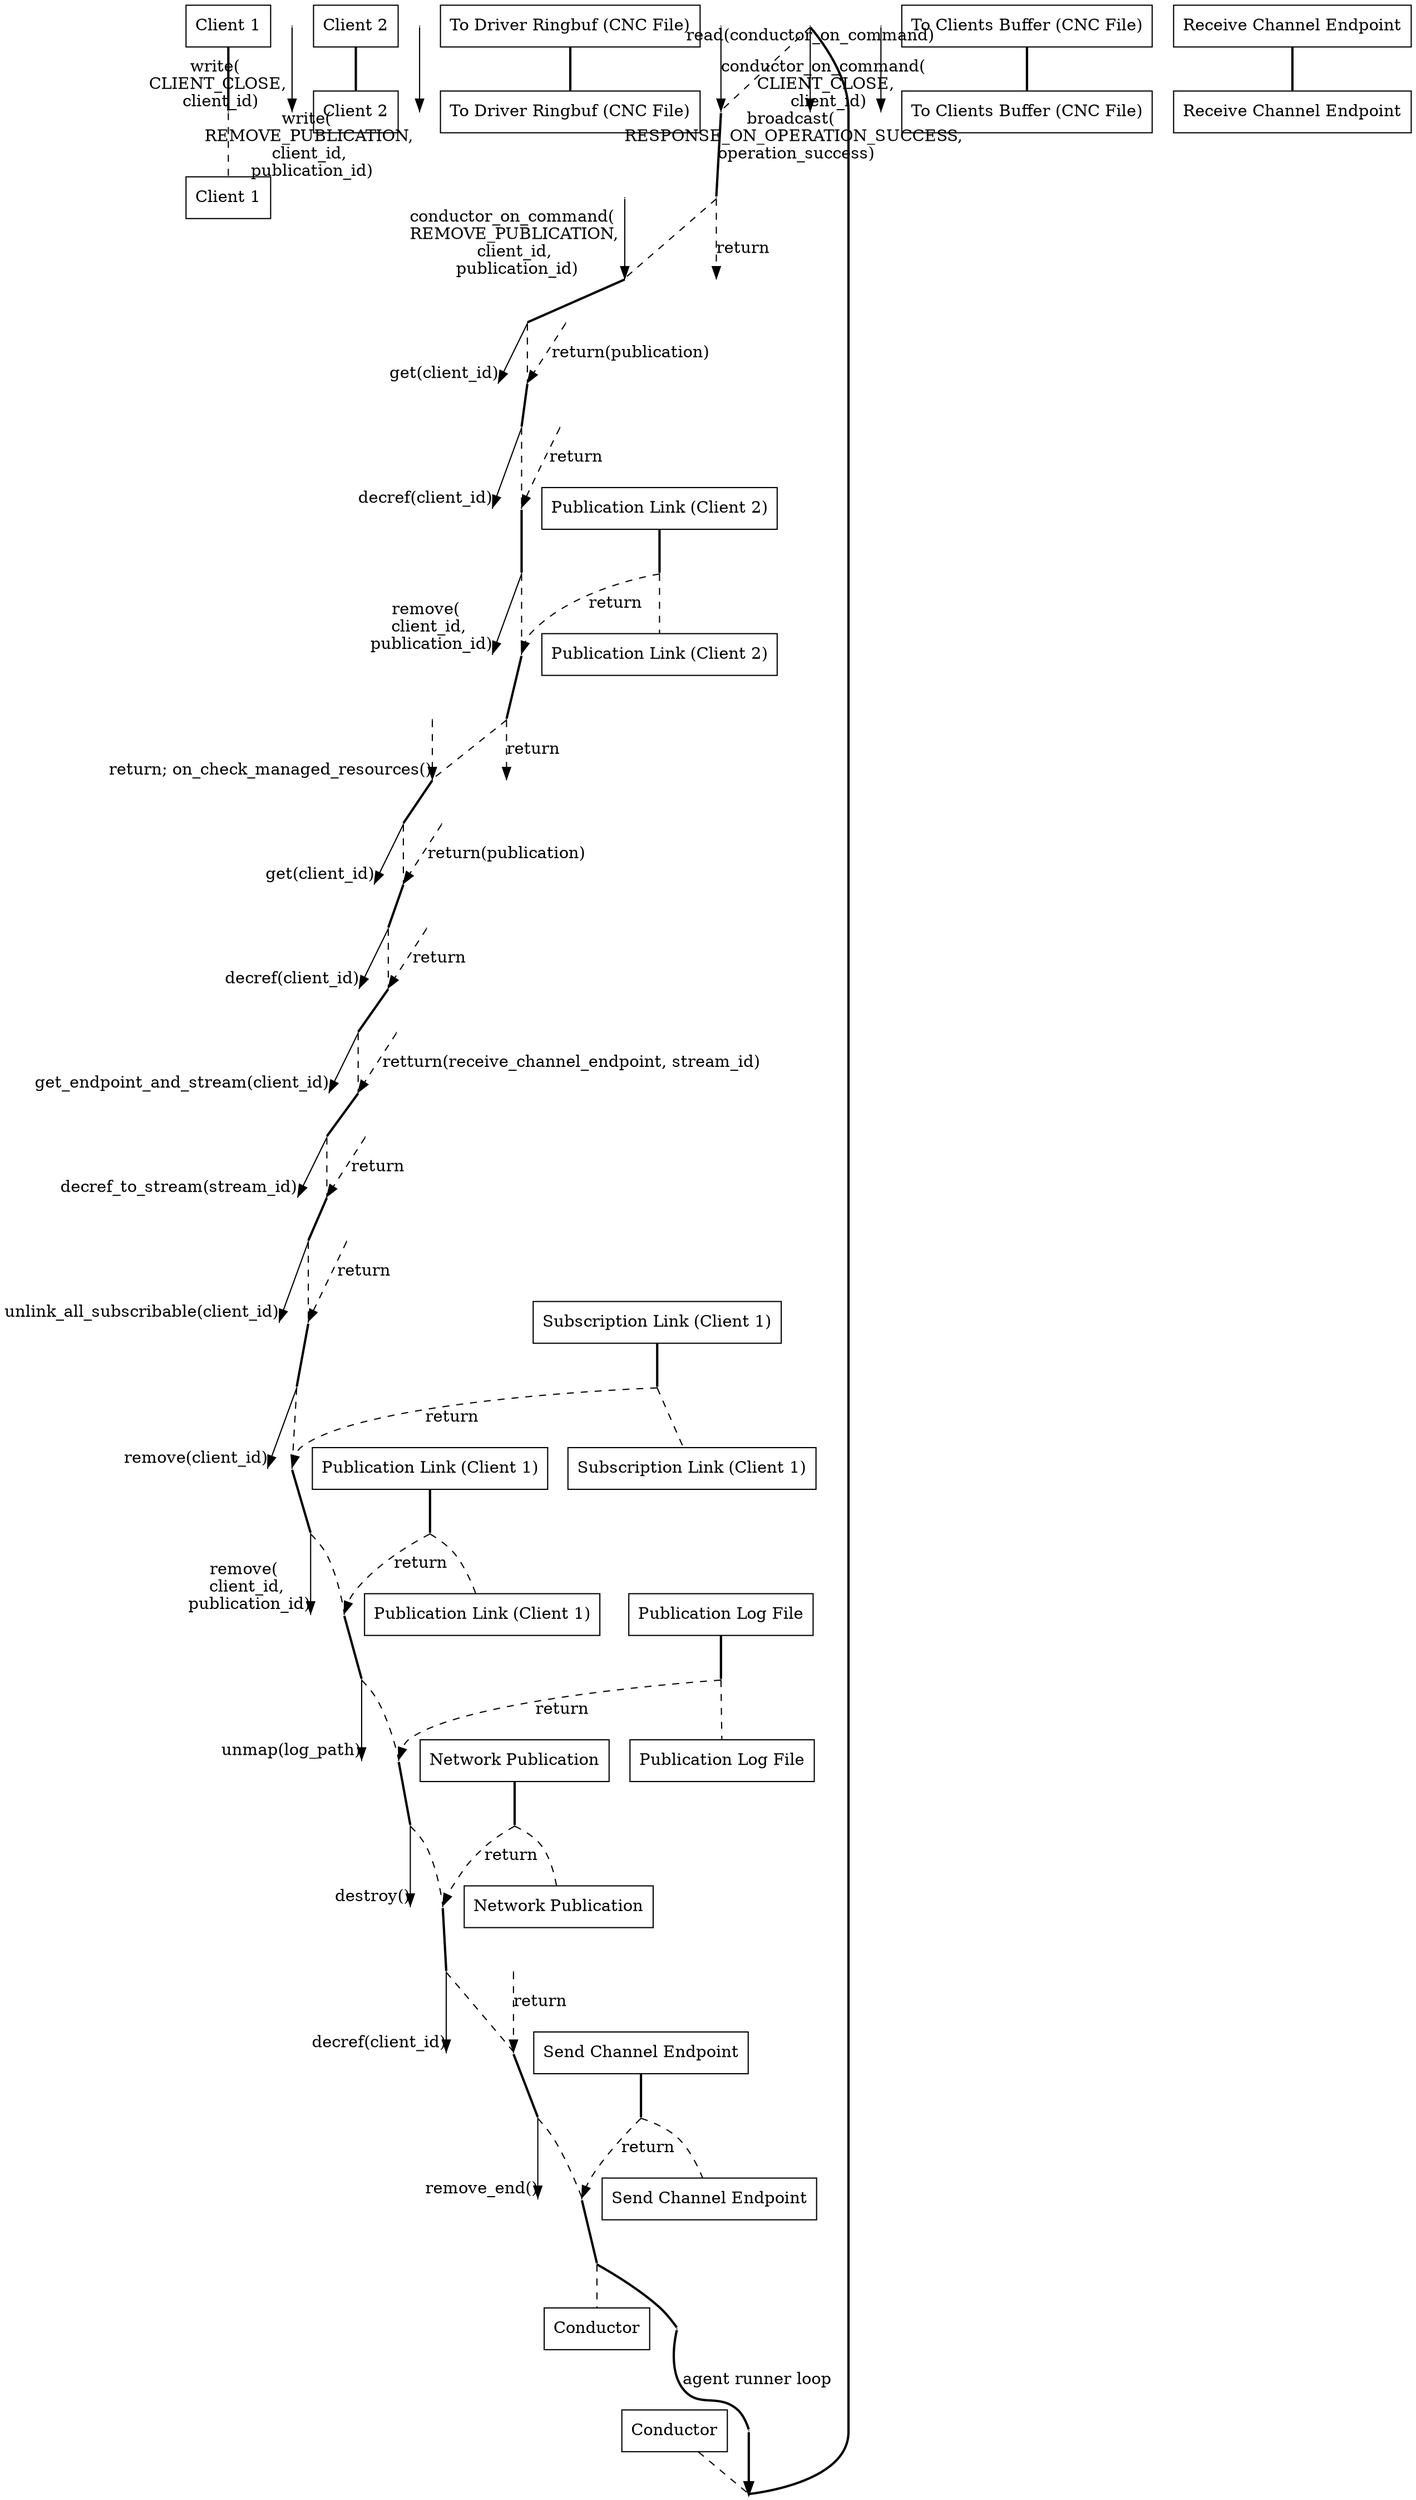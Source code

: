 // aeron_client_delete

digraph remove_publication_sequence_diagram {
  client1__head [ label="Client 1" pos="0,0!" shape="record" ];
  client1__write_close [ pos="0,-1!" shape="point" width="0" ]
  client1__destroy [ pos="0,-2!" shape="point" width="0" ]
  client1__foot [ label="Client 1" pos="0,-39!" shape="record" ];
  client2__head [ label="Client 2" pos="3,0!" shape="record" ];
  client2__write_remove [ pos="3,-2!" shape="point" width="0" ]
  client2__foot [ label="Client 2" pos="3,-39!" shape="record" ];
  to_driver_ringbuf__head [ label="To Driver Ringbuf (CNC File)" pos="6,0!" shape="record" ];
  on_driver_ringbuf__write_close [ pos="6,-1!" shape="point" width="0" ]
  on_driver_ringbuf__write_remove [ pos="6,-2!" shape="point" width="0" ]
  to_driver_ringbuf__read [ pos="6,-3!" shape="point" width="0" ]
  to_driver_ringbuf__on_cmd_close [ pos="6,-4!" shape="point" width="0" ]
  to_driver_ringbuf__ret_on_cmd_close [ pos="6,-5!" shape="point" width="0" ]
  to_driver_ringbuf__on_cmd_remove [ pos="6,-6!" shape="point" width="0" ]
  to_driver_ringbuf__ret_on_cmd_remove [ pos="6,-14!" shape="point" width="0" ]
  to_driver_ringbuf__ret_read [ pos="6,-15!" shape="point" width="0" ]
  to_driver_ringbuf__foot [ label="To Driver Ringbuf (CNC File)" pos="6,-39!" shape="record" ];
  conductor__head [ label="Conductor" pos="9,0!" shape="record" ];
  conductor__loop_begin [ pos="9,-1!" shape="point" width="0" ];
  conductor__ret_loop_begin [ pos="9.5,-1!" shape="point" width="0" ];
  conductor__read [ pos="9,-3!" shape="point" width="0" ]
  conductor__on_cmd_close [ pos="9,-4!" shape="point" width="0" ]
  conductor__ret_on_cmd_close [ pos="9,-5!" shape="point" width="0" ]
  conductor__on_cmd_remove [ pos="9,-6!" shape="point" width="0" ]
  conductor__get2 [ pos="9,-7!" shape="point" width="0" ]
  conductor__ret_get2 [ pos="9,-8!" shape="point" width="0" ]
  conductor__decref2 [ pos="9,-9!" shape="point" width="0" ]
  conductor__ret_decref2 [ pos="9,-10!" shape="point" width="0" ]
  conductor__remove_pl2 [ pos="9,-11!" shape="point" width="0" ]
  conductor__ret_remove_pl2 [ pos="9,-12!" shape="point" width="0" ]
  conductor__broadcast [ pos="9,-13!" shape="point" width="0" ]
  conductor__ret_on_cmd_remove [ pos="9,-14!" shape="point" width="0" ];
  conductor__ret_read [ pos="9,-15!" shape="point" width="0" ];
  conductor__get1 [ pos="9,-16!" shape="point" width="0" ]
  conductor__ret_get1 [ pos="9,-17!" shape="point" width="0" ]
  conductor__decref1 [ pos="9,-18!" shape="point" width="0" ]
  conductor__ret_decref1 [ pos="9,-19!" shape="point" width="0" ]
  conductor__get_end [ pos="9,-20!" shape="point" width="0" ]
  conductor__ret_get_end [ pos="9,-21!" shape="point" width="0" ]
  conductor__stream_decref [ pos="9,-22!" shape="point" width="0" ]
  conductor__ret_stream_decref [ pos="9,-23!" shape="point" width="0" ]
  conductor__unlink [ pos="9,-24!" shape="point" width="0" ]
  conductor__ret_unlink [ pos="9,-25!" shape="point" width="0" ]
  conductor__remove_sl [ pos="9,-26!" shape="point" width="0" ]
  conductor__ret_remove_sl [ pos="9,-27!" shape="point" width="0" ]
  conductor__remove_pl1 [ pos="9,-28!" shape="point" width="0" ]
  conductor__ret_remove_pl1 [ pos="9,-29!" shape="point" width="0" ]
  conductor__unmap [ pos="9,-30!" shape="point" width="0" ]
  conductor__ret_unmap [ pos="9,-31!" shape="point" width="0" ]
  conductor__destroy [ pos="9,-32!" shape="point" width="0" ]
  conductor__ret_destroy [ pos="9,-33!" shape="point" width="0" ]
  conductor__decref_end [ pos="9,-34!" shape="point" width="0" ]
  conductor__ret_decref_end [ pos="9,-35!" shape="point" width="0" ]
  conductor__remove_end [ pos="9,-36!" shape="point" width="0" ]
  conductor__ret_remove_end [ pos="9,-37!" shape="point" width="0" ]
  conductor__loop_end [ pos="9,-38!" shape="point" width="0" ];
  conductor__ret_loop_end [ pos="9.5,-38!" shape="point" width="0" ];
  conductor__foot [ label="Conductor" pos="9,-39!" shape="record" ];
  to_clients_buffer__head [ label="To Clients Buffer (CNC File)" pos="12,0!" shape="record" ];
  to_clients_buffer__broadcast [ pos="12,-13!" shape="point" width="0" ]
  to_clients_buffer__foot [ label="To Clients Buffer (CNC File)" pos="12,-39!" shape="record" ];
  publication_link1__head [ label="Publication Link (Client 1)" pos="15,0!" shape="record" ];
  publication_link1__get1 [ pos="15,-16!" shape="point" width="0" ]
  publication_link1__ret_get1 [ pos="15,-17!" shape="point" width="0" ]
  publication_link1__remove_pl1 [ pos="15,-28!" shape="point" width="0" ]
  publication_link1__ret_remove_pl1 [ pos="15,-29!" shape="point" width="0" ]
  publication_link1__foot [ label="Publication Link (Client 1)" pos="15,-39!" shape="record" ];
  publication_link2__head [ label="Publication Link (Client 2)" pos="18,0!" shape="record" ];
  publication_link2__get2 [ pos="18,-7!" shape="point" width="0" ]
  publication_link2__ret_get2 [ pos="18,-8!" shape="point" width="0" ]
  publication_link2__remove_pl2 [ pos="18,-11!" shape="point" width="0" ]
  publication_link2__ret_remove_pl2 [ pos="18,-12!" shape="point" width="0" ]
  publication_link2__foot [ label="Publication Link (Client 2)" pos="18,-39!" shape="record" ];
  net_publication__head [ label="Network Publication" pos="21,0!" shape="record" ];
  net_publication__decref2 [ pos="21,-9!" shape="point" width="0" ]
  net_publication__ret_decref2 [ pos="21,-10!" shape="point" width="0" ]
  net_publication__decref1 [ pos="21,-18!" shape="point" width="0" ]
  net_publication__ret_decref1 [ pos="21,-19!" shape="point" width="0" ]
  net_publication__destroy [ pos="21,-32!" shape="point" width="0" ]
  net_publication__ret_destroy [ pos="21,-33!" shape="point" width="0" ]
  net_publication__foot [ label="Network Publication" pos="21,-39!" shape="record" ];
  publication_log__head [ label="Publication Log File" pos="24,0!" shape="record" ];
  publication_log__unmap [ pos="24,-30!" shape="point" width="0" ]
  publication_log__ret_unmap [ pos="24,-31!" shape="point" width="0" ]
  publication_log__foot [ label="Publication Log File" pos="24,-39!" shape="record" ];
  send_channel_endpoint__head [ label="Send Channel Endpoint" pos="27,0!" shape="record" ];
  send_channel_endpoint__decref_end [ pos="27,-34!" shape="point" width="0" ]
  send_channel_endpoint__ret_decref_end [ pos="27,-35!" shape="point" width="0" ]
  send_channel_endpoint__remove_end [ pos="27,-36!" shape="point" width="0" ]
  send_channel_endpoint__ret_remove_end [ pos="27,-37!" shape="point" width="0" ]
  send_channel_endpoint__foot [ label="Send Channel Endpoint" pos="27,-39!" shape="record" ];
  subscription_link__head [ label="Subscription Link (Client 1)" pos="30,0!" shape="record" ];
  subscription_link__get_end [ pos="30,-20!" shape="point" width="0" ]
  subscription_link__ret_get_end [ pos="30,-21!" shape="point" width="0" ]
  subscription_link__unlink [ pos="30,-24!" shape="point" width="0" ]
  subscription_link__ret_unlink [ pos="30,-25!" shape="point" width="0" ]
  subscription_link__remove_sl [ pos="30,-26!" shape="point" width="0" ]
  subscription_link__ret_remove_sl [ pos="30,-27!" shape="point" width="0" ]
  subscription_link__foot [ label="Subscription Link (Client 1)" pos="30,-39!" shape="record" ];
  receive_channel_end__head [ label="Receive Channel Endpoint" pos="33,0!" shape="record" ];
  receive_channel_end__stream_decref [ pos="33,-22!" shape="point" width="0" ]
  receive_channel_end__ret_stream_decref [ pos="33,-23!" shape="point" width="0" ]
  receive_channel_end__foot [ label="Receive Channel Endpoint" pos="33,-39!" shape="record" ];

  client1__head -> client1__destroy [ dir="none" style="bold" ]
  client1__destroy -> client1__foot [ dir="none" style="dashed" ]
  client2__head -> client2__foot [ dir="none" style="bold" ]
  to_driver_ringbuf__head -> to_driver_ringbuf__foot [ dir="none" style="bold" ]
  conductor__head -> conductor__loop_begin [ dir="none" style="dashed" ]
  conductor__loop_begin -> conductor__read [ dir="none" style="bold" ]
  conductor__read -> conductor__on_cmd_close [ dir="none" style="dashed" ]
  conductor__on_cmd_close -> conductor__ret_on_cmd_close [ dir="none" style="bold" ]
  conductor__ret_on_cmd_close -> conductor__on_cmd_remove [ dir="none" style="dashed" ]
  conductor__on_cmd_remove -> conductor__get2 [ dir="none" style="bold" ]
  conductor__get2 -> conductor__ret_get2 [ dir="none" style="dashed" ]
  conductor__ret_get2 -> conductor__decref2 [ dir="none" style="bold" ]
  conductor__decref2 -> conductor__ret_decref2 [ dir="none" style="dashed" ]
  conductor__ret_decref2 -> conductor__remove_pl2 [ dir="none" style="bold" ]
  conductor__remove_pl2 -> conductor__ret_remove_pl2 [ dir="none" style="dashed" ]
  conductor__ret_remove_pl2 -> conductor__ret_on_cmd_remove [ dir="none" style="bold" ]
  conductor__ret_on_cmd_remove -> conductor__ret_read [ dir="none" style="dashed" ]
  conductor__ret_read -> conductor__get1 [ dir="none" style="bold" ]
  conductor__get1 -> conductor__ret_get1 [ dir="none" style="dashed" ]
  conductor__ret_get1 -> conductor__decref1 [ dir="none" style="bold" ]
  conductor__decref1 -> conductor__ret_decref1 [ dir="none" style="dashed" ]
  conductor__ret_decref1 -> conductor__get_end [ dir="none" style="bold" ]
  conductor__get_end -> conductor__ret_get_end [ dir="none" style="dashed" ]
  conductor__ret_get_end -> conductor__stream_decref [ dir="none" style="bold" ]
  conductor__stream_decref -> conductor__ret_stream_decref [ dir="none" style="dashed" ]
  conductor__ret_stream_decref -> conductor__unlink [ dir="none" style="bold" ]
  conductor__unlink -> conductor__ret_unlink [ dir="none" style="dashed" ]
  conductor__ret_unlink -> conductor__remove_sl [ dir="none" style="bold" ]
  conductor__remove_sl -> conductor__ret_remove_sl [ dir="none" style="dashed" ]
  conductor__ret_remove_sl -> conductor__remove_pl1 [ dir="none" style="bold" ]
  conductor__remove_pl1 -> conductor__ret_remove_pl1 [ dir="none" style="dashed" ]
  conductor__ret_remove_pl1 -> conductor__unmap [ dir="none" style="bold" ]
  conductor__unmap -> conductor__ret_unmap [ dir="none" style="dashed" ]
  conductor__ret_unmap -> conductor__destroy [ dir="none" style="bold" ]
  conductor__destroy -> conductor__ret_destroy [ dir="none" style="dashed" ]
  conductor__ret_destroy -> conductor__decref_end [ dir="none" style="bold" ]
  conductor__decref_end -> conductor__ret_decref_end [ dir="none" style="dashed" ]
  conductor__ret_decref_end -> conductor__remove_end [ dir="none" style="bold" ]
  conductor__remove_end -> conductor__ret_remove_end [ dir="none" style="dashed" ]
  conductor__ret_remove_end -> conductor__loop_end [ dir="none" style="bold" ]
  conductor__loop_end -> conductor__foot [ dir="none" style="dashed" ]
  to_clients_buffer__head -> to_clients_buffer__foot [ dir="none" style="bold" ]
  publication_link1__head -> publication_link1__ret_remove_pl1 [ dir="none" style="bold" ]
  publication_link1__ret_remove_pl1 -> publication_link1__foot [ dir="none" style="dashed" ]
  publication_link2__head -> publication_link2__ret_remove_pl2 [ dir="none" style="bold" ]
  publication_link2__ret_remove_pl2 -> publication_link2__foot [ dir="none" style="dashed" ]
  net_publication__head -> net_publication__ret_destroy [ dir="none" style="bold" ]
  net_publication__ret_destroy -> net_publication__foot [ dir="none" style="dashed" ]
  send_channel_endpoint__head -> send_channel_endpoint__ret_remove_end [ dir="none" style="bold" ]
  send_channel_endpoint__ret_remove_end -> send_channel_endpoint__foot [ dir="none" style="dashed" ]
  subscription_link__head -> subscription_link__ret_remove_sl [ dir="none" style="bold" ]
  subscription_link__ret_remove_sl -> subscription_link__foot [ dir="none" style="dashed" ]
  receive_channel_end__head -> receive_channel_end__foot [ dir="none" style="bold" ]
  publication_log__head -> publication_log__ret_unmap [ dir="none" style="bold" ]
  publication_log__ret_unmap -> publication_log__foot [ dir="none" style="dashed" ]

  client1__write_close -> on_driver_ringbuf__write_close [ headlabel="write( \n CLIENT_CLOSE, \n client_id)" style="solid" ]
  client2__write_remove -> on_driver_ringbuf__write_remove [ headlabel="write( \n REMOVE_PUBLICATION, \n client_id, \n publication_id)" style="solid" ]
  conductor__read -> to_driver_ringbuf__read [ taillabel="read(conductor_on_command)" style="solid" ]
  to_driver_ringbuf__on_cmd_close -> conductor__on_cmd_close [ headlabel="conductor_on_command( \n CLIENT_CLOSE, \n client_id)" style="solid" ]
  conductor__ret_on_cmd_close -> to_driver_ringbuf__ret_on_cmd_close [ label="return" style="dashed" ]
  to_driver_ringbuf__on_cmd_remove -> conductor__on_cmd_remove [ headlabel="conductor_on_command( \n REMOVE_PUBLICATION, \n client_id, \n publication_id)" style="solid" ]
  conductor__get2 -> publication_link2__get2 [ headlabel="get(client_id)" style="solid" ]
  publication_link2__ret_get2 -> conductor__ret_get2 [ label="return(publication)" style="dashed" ]
  conductor__decref2 -> net_publication__decref2 [ headlabel="decref(client_id)" style="solid" ]
  net_publication__ret_decref2 -> conductor__ret_decref2 [ label="return" style="dashed" ]
  conductor__remove_pl2 -> publication_link2__remove_pl2 [ headlabel="remove( \n client_id, \n publication_id)" style="solid" ]
  publication_link2__ret_remove_pl2 -> conductor__ret_remove_pl2 [ label="return" style="dashed" ]
  conductor__broadcast -> to_clients_buffer__broadcast [ headlabel="broadcast( \n RESPONSE_ON_OPERATION_SUCCESS, \n operation_success)" style="solid" ]
  conductor__ret_on_cmd_remove -> to_driver_ringbuf__ret_on_cmd_remove [ label="return" style="dashed" ]
  to_driver_ringbuf__ret_read -> conductor__ret_read [ headlabel="return; on_check_managed_resources()" style="dashed" ]
  conductor__get1 -> publication_link1__get1 [ headlabel="get(client_id)" style="solid" ]
  publication_link1__ret_get1 -> conductor__ret_get1  [ label="return(publication)" style="dashed" ]
  conductor__decref1 -> net_publication__decref1 [ headlabel="decref(client_id)" style="solid" ]
  net_publication__ret_decref1 -> conductor__ret_decref1  [ label="return" style="dashed" ]
  conductor__get_end -> subscription_link__get_end [ headlabel="get_endpoint_and_stream(client_id)" style="solid" ]
  subscription_link__ret_get_end -> conductor__ret_get_end [ label="retturn(receive_channel_endpoint, stream_id)" style="dashed" ]
  conductor__stream_decref -> receive_channel_end__stream_decref [ headlabel="decref_to_stream(stream_id)" style="solid" ]
  receive_channel_end__ret_stream_decref -> conductor__ret_stream_decref [ label="return" style="dashed" ]
  conductor__unlink -> subscription_link__unlink [ headlabel="unlink_all_subscribable(client_id)" style="solid" ]
  subscription_link__ret_unlink -> conductor__ret_unlink [ label="return" style="dashed" ]
  conductor__remove_sl -> subscription_link__remove_sl [ headlabel="remove(client_id)" style="solid" ]
  subscription_link__ret_remove_sl -> conductor__ret_remove_sl [ label="return" style="dashed" ]
  conductor__remove_pl1 -> publication_link1__remove_pl1 [ headlabel="remove( \n client_id, \n publication_id)" style="solid" ]
  publication_link1__ret_remove_pl1 -> conductor__ret_remove_pl1 [ label="return" style="dashed" ]
  conductor__unmap -> publication_log__unmap [ headlabel="unmap(log_path)" style="solid" ]
  publication_log__ret_unmap -> conductor__ret_unmap [ label="return" style="dashed" ]
  conductor__destroy -> net_publication__destroy [ headlabel="destroy()" style="solid" ]
  net_publication__ret_destroy -> conductor__ret_destroy [ label="return" style="dashed" ]
  conductor__decref_end -> send_channel_endpoint__decref_end [ headlabel="decref(client_id)" style="solid" ]
  send_channel_endpoint__ret_decref_end -> conductor__ret_decref_end  [ label="return" style="dashed" ]
  conductor__remove_end -> send_channel_endpoint__remove_end [ headlabel="remove_end()" style="solid" ]
  send_channel_endpoint__ret_remove_end -> conductor__ret_remove_end [ label="return" style="dashed" ]

  conductor__loop_end -> conductor__ret_loop_end [ dir="none" style="bold" ]
  conductor__ret_loop_end -> conductor__ret_loop_begin [ label="agent runner loop" dir="none" style="bold" ]
  conductor__ret_loop_begin -> conductor__loop_begin [ style="bold" ]
}
